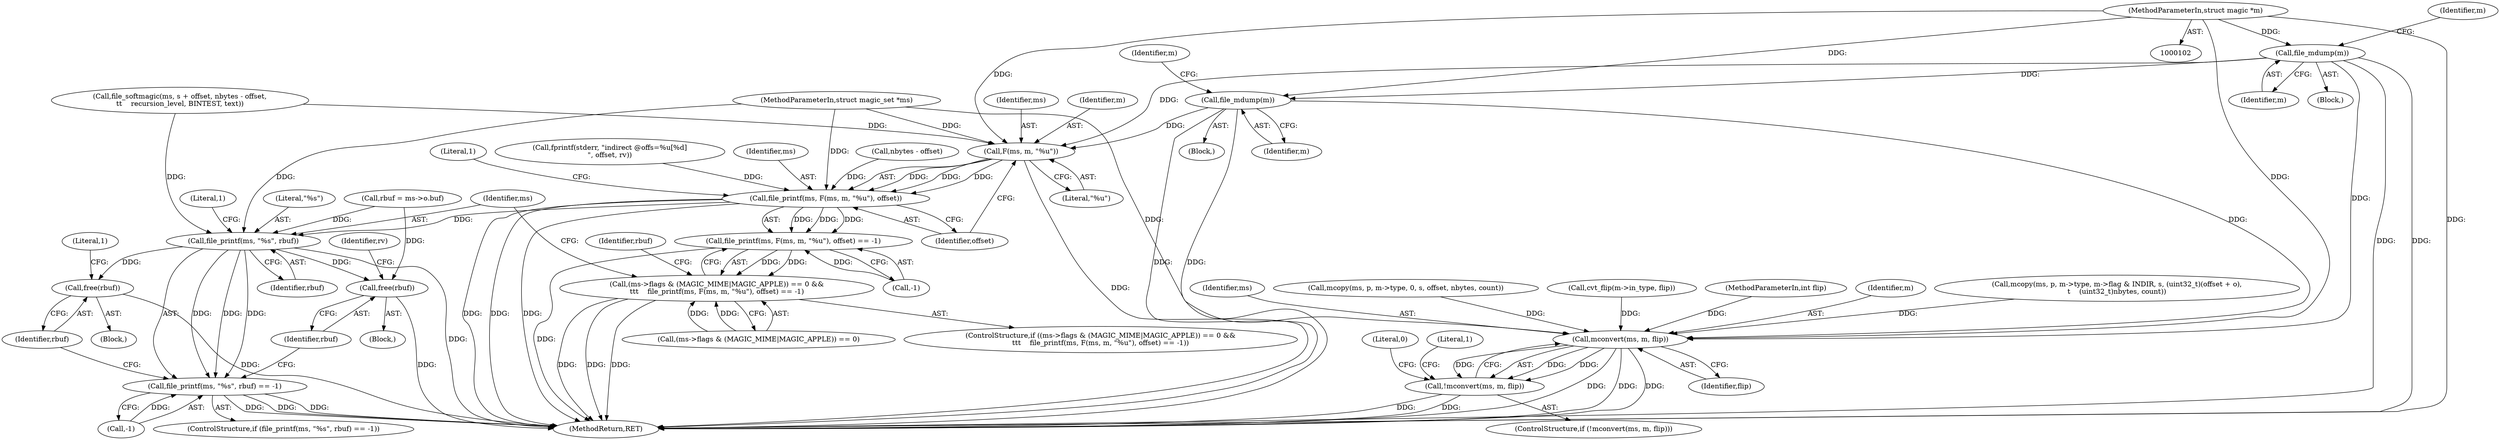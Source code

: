 digraph "0_file_4a284c89d6ef11aca34da65da7d673050a5ea320_4@pointer" {
"1000215" [label="(Call,file_mdump(m))"];
"1000105" [label="(MethodParameterIn,struct magic *m)"];
"1001450" [label="(Call,file_mdump(m))"];
"1001633" [label="(Call,F(ms, m, \"%u\"))"];
"1001631" [label="(Call,file_printf(ms, F(ms, m, \"%u\"), offset))"];
"1001630" [label="(Call,file_printf(ms, F(ms, m, \"%u\"), offset) == -1)"];
"1001620" [label="(Call,(ms->flags & (MAGIC_MIME|MAGIC_APPLE)) == 0 &&\n\t\t\t    file_printf(ms, F(ms, m, \"%u\"), offset) == -1)"];
"1001648" [label="(Call,file_printf(ms, \"%s\", rbuf))"];
"1001647" [label="(Call,file_printf(ms, \"%s\", rbuf) == -1)"];
"1001655" [label="(Call,free(rbuf))"];
"1001660" [label="(Call,free(rbuf))"];
"1001776" [label="(Call,mconvert(ms, m, flip))"];
"1001775" [label="(Call,!mconvert(ms, m, flip))"];
"1001651" [label="(Identifier,rbuf)"];
"1001647" [label="(Call,file_printf(ms, \"%s\", rbuf) == -1)"];
"1001632" [label="(Identifier,ms)"];
"1001655" [label="(Call,free(rbuf))"];
"1001779" [label="(Identifier,flip)"];
"1001659" [label="(Literal,1)"];
"1001781" [label="(Literal,0)"];
"1001450" [label="(Call,file_mdump(m))"];
"1001631" [label="(Call,file_printf(ms, F(ms, m, \"%u\"), offset))"];
"1001648" [label="(Call,file_printf(ms, \"%s\", rbuf))"];
"1001571" [label="(Call,file_softmagic(ms, s + offset, nbytes - offset,\n\t\t    recursion_level, BINTEST, text))"];
"1001650" [label="(Literal,\"%s\")"];
"1001451" [label="(Identifier,m)"];
"1001456" [label="(Block,)"];
"1001778" [label="(Identifier,m)"];
"1001660" [label="(Call,free(rbuf))"];
"1000216" [label="(Identifier,m)"];
"1001619" [label="(ControlStructure,if ((ms->flags & (MAGIC_MIME|MAGIC_APPLE)) == 0 &&\n\t\t\t    file_printf(ms, F(ms, m, \"%u\"), offset) == -1))"];
"1001634" [label="(Identifier,ms)"];
"1001630" [label="(Call,file_printf(ms, F(ms, m, \"%u\"), offset) == -1)"];
"1001656" [label="(Identifier,rbuf)"];
"1001654" [label="(Block,)"];
"1001775" [label="(Call,!mconvert(ms, m, flip))"];
"1001639" [label="(Literal,1)"];
"1000220" [label="(Identifier,m)"];
"1001590" [label="(Call,fprintf(stderr, \"indirect @offs=%u[%d]\n\", offset, rv))"];
"1000158" [label="(Call,mcopy(ms, p, m->type, m->flag & INDIR, s, (uint32_t)(offset + o),\n\t    (uint32_t)nbytes, count))"];
"1001638" [label="(Call,-1)"];
"1001646" [label="(ControlStructure,if (file_printf(ms, \"%s\", rbuf) == -1))"];
"1001777" [label="(Identifier,ms)"];
"1001661" [label="(Identifier,rbuf)"];
"1001783" [label="(Literal,1)"];
"1001635" [label="(Identifier,m)"];
"1001784" [label="(MethodReturn,RET)"];
"1001633" [label="(Call,F(ms, m, \"%u\"))"];
"1001642" [label="(Identifier,rbuf)"];
"1001774" [label="(ControlStructure,if (!mconvert(ms, m, flip)))"];
"1001653" [label="(Literal,1)"];
"1000103" [label="(MethodParameterIn,struct magic_set *ms)"];
"1001411" [label="(Call,mcopy(ms, p, m->type, 0, s, offset, nbytes, count))"];
"1001663" [label="(Identifier,rv)"];
"1000192" [label="(Block,)"];
"1001440" [label="(Block,)"];
"1001595" [label="(Call,rbuf = ms->o.buf)"];
"1001649" [label="(Identifier,ms)"];
"1001636" [label="(Literal,\"%u\")"];
"1001576" [label="(Call,nbytes - offset)"];
"1001621" [label="(Call,(ms->flags & (MAGIC_MIME|MAGIC_APPLE)) == 0)"];
"1001637" [label="(Identifier,offset)"];
"1000425" [label="(Call,cvt_flip(m->in_type, flip))"];
"1001652" [label="(Call,-1)"];
"1001776" [label="(Call,mconvert(ms, m, flip))"];
"1000215" [label="(Call,file_mdump(m))"];
"1001454" [label="(Identifier,m)"];
"1000111" [label="(MethodParameterIn,int flip)"];
"1000105" [label="(MethodParameterIn,struct magic *m)"];
"1001620" [label="(Call,(ms->flags & (MAGIC_MIME|MAGIC_APPLE)) == 0 &&\n\t\t\t    file_printf(ms, F(ms, m, \"%u\"), offset) == -1)"];
"1000215" -> "1000192"  [label="AST: "];
"1000215" -> "1000216"  [label="CFG: "];
"1000216" -> "1000215"  [label="AST: "];
"1000220" -> "1000215"  [label="CFG: "];
"1000215" -> "1001784"  [label="DDG: "];
"1000215" -> "1001784"  [label="DDG: "];
"1000105" -> "1000215"  [label="DDG: "];
"1000215" -> "1001450"  [label="DDG: "];
"1000215" -> "1001633"  [label="DDG: "];
"1000215" -> "1001776"  [label="DDG: "];
"1000105" -> "1000102"  [label="AST: "];
"1000105" -> "1001784"  [label="DDG: "];
"1000105" -> "1001450"  [label="DDG: "];
"1000105" -> "1001633"  [label="DDG: "];
"1000105" -> "1001776"  [label="DDG: "];
"1001450" -> "1001440"  [label="AST: "];
"1001450" -> "1001451"  [label="CFG: "];
"1001451" -> "1001450"  [label="AST: "];
"1001454" -> "1001450"  [label="CFG: "];
"1001450" -> "1001784"  [label="DDG: "];
"1001450" -> "1001784"  [label="DDG: "];
"1001450" -> "1001633"  [label="DDG: "];
"1001450" -> "1001776"  [label="DDG: "];
"1001633" -> "1001631"  [label="AST: "];
"1001633" -> "1001636"  [label="CFG: "];
"1001634" -> "1001633"  [label="AST: "];
"1001635" -> "1001633"  [label="AST: "];
"1001636" -> "1001633"  [label="AST: "];
"1001637" -> "1001633"  [label="CFG: "];
"1001633" -> "1001784"  [label="DDG: "];
"1001633" -> "1001631"  [label="DDG: "];
"1001633" -> "1001631"  [label="DDG: "];
"1001633" -> "1001631"  [label="DDG: "];
"1001571" -> "1001633"  [label="DDG: "];
"1000103" -> "1001633"  [label="DDG: "];
"1001631" -> "1001630"  [label="AST: "];
"1001631" -> "1001637"  [label="CFG: "];
"1001632" -> "1001631"  [label="AST: "];
"1001637" -> "1001631"  [label="AST: "];
"1001639" -> "1001631"  [label="CFG: "];
"1001631" -> "1001784"  [label="DDG: "];
"1001631" -> "1001784"  [label="DDG: "];
"1001631" -> "1001784"  [label="DDG: "];
"1001631" -> "1001630"  [label="DDG: "];
"1001631" -> "1001630"  [label="DDG: "];
"1001631" -> "1001630"  [label="DDG: "];
"1000103" -> "1001631"  [label="DDG: "];
"1001590" -> "1001631"  [label="DDG: "];
"1001576" -> "1001631"  [label="DDG: "];
"1001631" -> "1001648"  [label="DDG: "];
"1001630" -> "1001620"  [label="AST: "];
"1001630" -> "1001638"  [label="CFG: "];
"1001638" -> "1001630"  [label="AST: "];
"1001620" -> "1001630"  [label="CFG: "];
"1001630" -> "1001784"  [label="DDG: "];
"1001630" -> "1001620"  [label="DDG: "];
"1001630" -> "1001620"  [label="DDG: "];
"1001638" -> "1001630"  [label="DDG: "];
"1001620" -> "1001619"  [label="AST: "];
"1001620" -> "1001621"  [label="CFG: "];
"1001621" -> "1001620"  [label="AST: "];
"1001642" -> "1001620"  [label="CFG: "];
"1001649" -> "1001620"  [label="CFG: "];
"1001620" -> "1001784"  [label="DDG: "];
"1001620" -> "1001784"  [label="DDG: "];
"1001620" -> "1001784"  [label="DDG: "];
"1001621" -> "1001620"  [label="DDG: "];
"1001621" -> "1001620"  [label="DDG: "];
"1001648" -> "1001647"  [label="AST: "];
"1001648" -> "1001651"  [label="CFG: "];
"1001649" -> "1001648"  [label="AST: "];
"1001650" -> "1001648"  [label="AST: "];
"1001651" -> "1001648"  [label="AST: "];
"1001653" -> "1001648"  [label="CFG: "];
"1001648" -> "1001784"  [label="DDG: "];
"1001648" -> "1001647"  [label="DDG: "];
"1001648" -> "1001647"  [label="DDG: "];
"1001648" -> "1001647"  [label="DDG: "];
"1001571" -> "1001648"  [label="DDG: "];
"1000103" -> "1001648"  [label="DDG: "];
"1001595" -> "1001648"  [label="DDG: "];
"1001648" -> "1001655"  [label="DDG: "];
"1001648" -> "1001660"  [label="DDG: "];
"1001647" -> "1001646"  [label="AST: "];
"1001647" -> "1001652"  [label="CFG: "];
"1001652" -> "1001647"  [label="AST: "];
"1001656" -> "1001647"  [label="CFG: "];
"1001661" -> "1001647"  [label="CFG: "];
"1001647" -> "1001784"  [label="DDG: "];
"1001647" -> "1001784"  [label="DDG: "];
"1001647" -> "1001784"  [label="DDG: "];
"1001652" -> "1001647"  [label="DDG: "];
"1001655" -> "1001654"  [label="AST: "];
"1001655" -> "1001656"  [label="CFG: "];
"1001656" -> "1001655"  [label="AST: "];
"1001659" -> "1001655"  [label="CFG: "];
"1001655" -> "1001784"  [label="DDG: "];
"1001660" -> "1001456"  [label="AST: "];
"1001660" -> "1001661"  [label="CFG: "];
"1001661" -> "1001660"  [label="AST: "];
"1001663" -> "1001660"  [label="CFG: "];
"1001660" -> "1001784"  [label="DDG: "];
"1001595" -> "1001660"  [label="DDG: "];
"1001776" -> "1001775"  [label="AST: "];
"1001776" -> "1001779"  [label="CFG: "];
"1001777" -> "1001776"  [label="AST: "];
"1001778" -> "1001776"  [label="AST: "];
"1001779" -> "1001776"  [label="AST: "];
"1001775" -> "1001776"  [label="CFG: "];
"1001776" -> "1001784"  [label="DDG: "];
"1001776" -> "1001784"  [label="DDG: "];
"1001776" -> "1001784"  [label="DDG: "];
"1001776" -> "1001775"  [label="DDG: "];
"1001776" -> "1001775"  [label="DDG: "];
"1001776" -> "1001775"  [label="DDG: "];
"1000158" -> "1001776"  [label="DDG: "];
"1001411" -> "1001776"  [label="DDG: "];
"1000103" -> "1001776"  [label="DDG: "];
"1000425" -> "1001776"  [label="DDG: "];
"1000111" -> "1001776"  [label="DDG: "];
"1001775" -> "1001774"  [label="AST: "];
"1001781" -> "1001775"  [label="CFG: "];
"1001783" -> "1001775"  [label="CFG: "];
"1001775" -> "1001784"  [label="DDG: "];
"1001775" -> "1001784"  [label="DDG: "];
}
